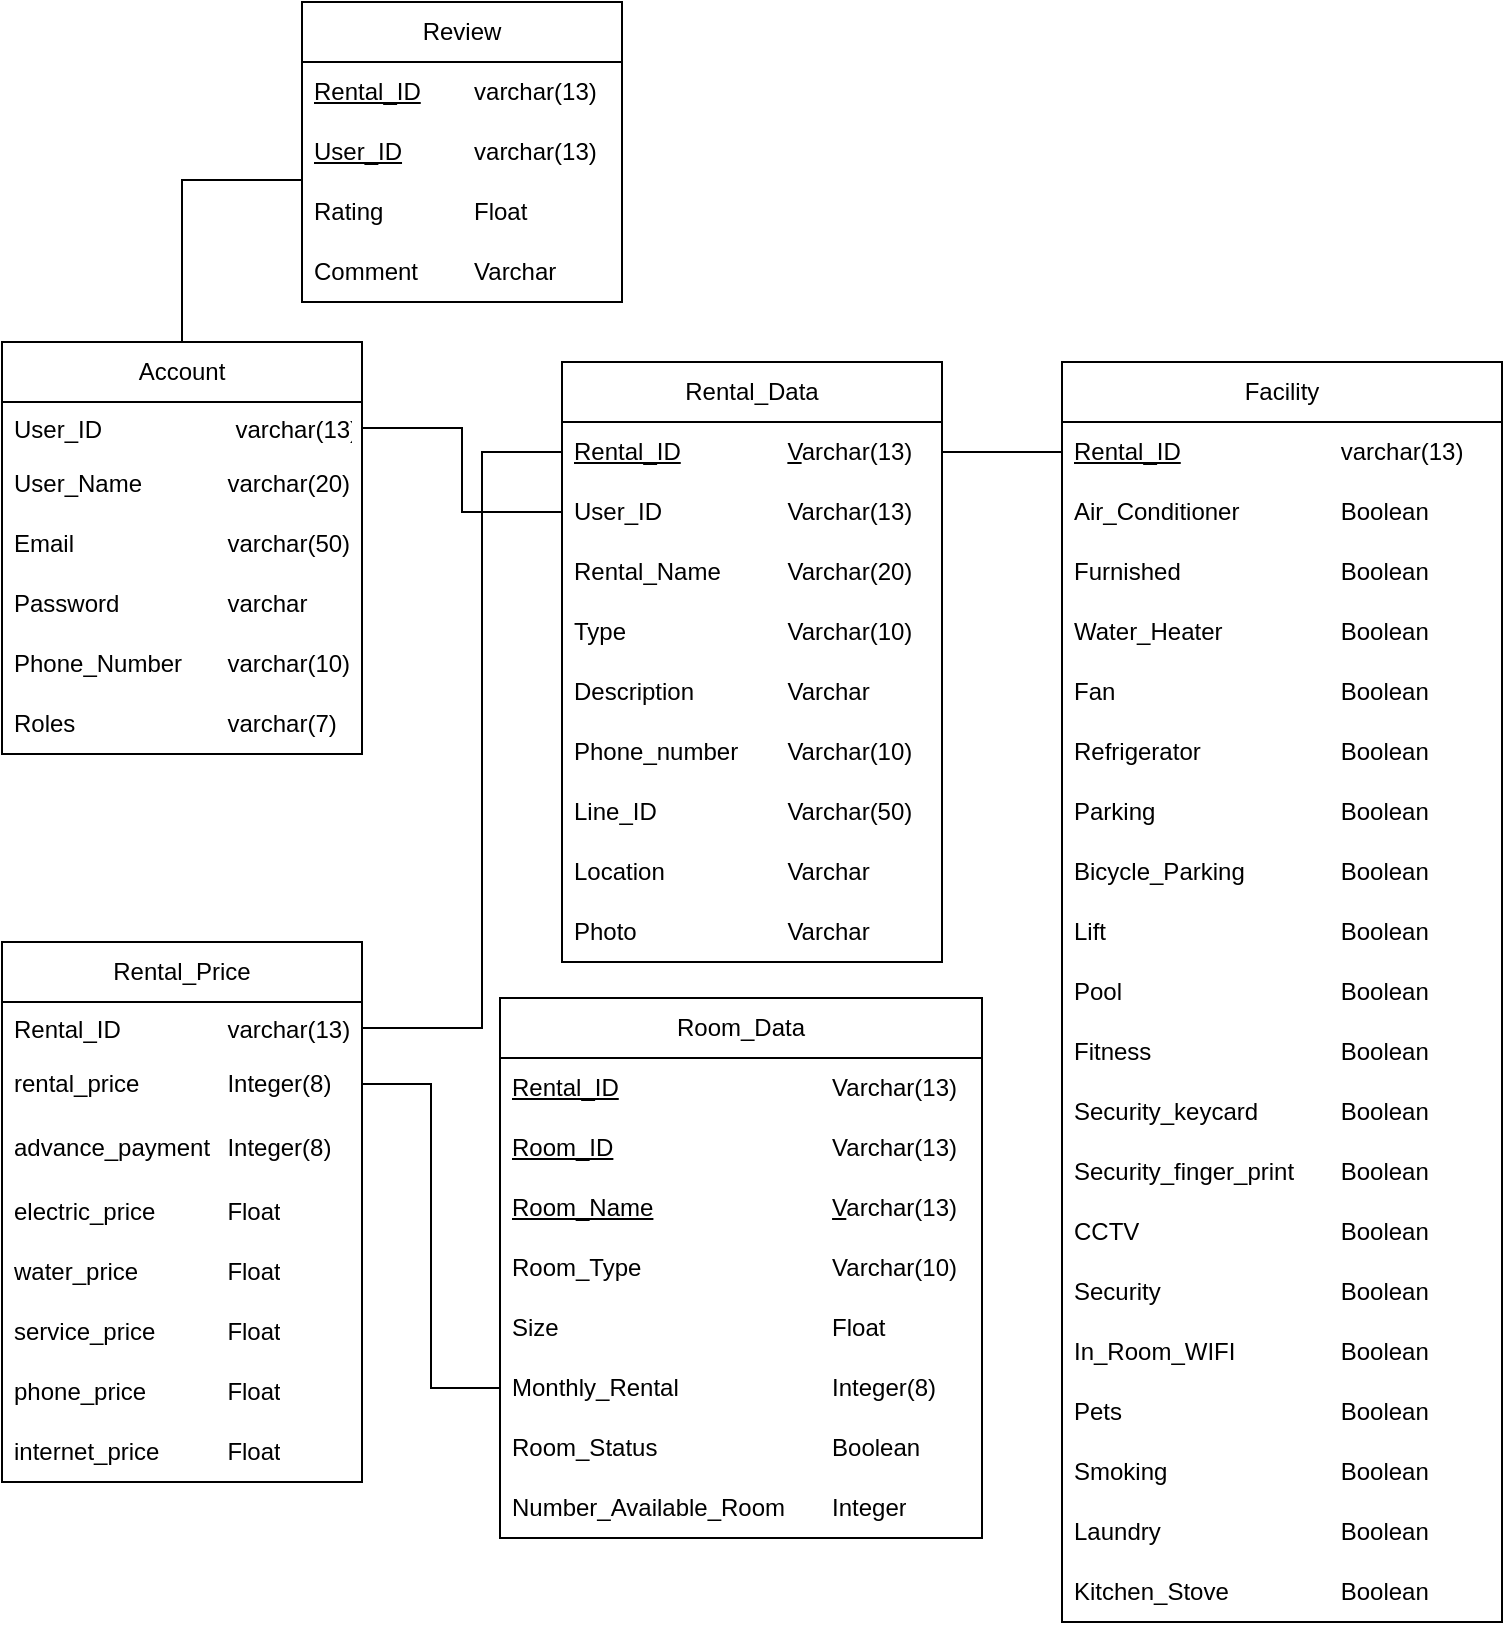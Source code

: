 <mxfile version="26.0.11">
  <diagram id="C5RBs43oDa-KdzZeNtuy" name="Page-1">
    <mxGraphModel dx="934" dy="1811" grid="1" gridSize="10" guides="1" tooltips="1" connect="1" arrows="1" fold="1" page="1" pageScale="1" pageWidth="827" pageHeight="1169" math="0" shadow="0">
      <root>
        <mxCell id="WIyWlLk6GJQsqaUBKTNV-0" />
        <mxCell id="WIyWlLk6GJQsqaUBKTNV-1" parent="WIyWlLk6GJQsqaUBKTNV-0" />
        <mxCell id="dvSN3apduMdywH53T6zZ-66" style="edgeStyle=orthogonalEdgeStyle;rounded=0;orthogonalLoop=1;jettySize=auto;html=1;exitX=0.5;exitY=0;exitDx=0;exitDy=0;entryX=0;entryY=0.5;entryDx=0;entryDy=0;endArrow=none;startFill=0;" edge="1" parent="WIyWlLk6GJQsqaUBKTNV-1" source="dvSN3apduMdywH53T6zZ-67">
          <mxGeometry relative="1" as="geometry">
            <mxPoint x="190" y="-11" as="targetPoint" />
            <Array as="points">
              <mxPoint x="130" y="-11" />
            </Array>
          </mxGeometry>
        </mxCell>
        <mxCell id="dvSN3apduMdywH53T6zZ-67" value="Account" style="swimlane;fontStyle=0;childLayout=stackLayout;horizontal=1;startSize=30;horizontalStack=0;resizeParent=1;resizeParentMax=0;resizeLast=0;collapsible=1;marginBottom=0;whiteSpace=wrap;html=1;" vertex="1" parent="WIyWlLk6GJQsqaUBKTNV-1">
          <mxGeometry x="40" y="70" width="180" height="206" as="geometry" />
        </mxCell>
        <mxCell id="dvSN3apduMdywH53T6zZ-68" value="User_ID                    varchar(13)" style="text;align=left;verticalAlign=top;spacingLeft=4;spacingRight=4;overflow=hidden;rotatable=0;points=[[0,0.5],[1,0.5]];portConstraint=eastwest;rounded=0;shadow=0;html=0;fontStyle=0" vertex="1" parent="dvSN3apduMdywH53T6zZ-67">
          <mxGeometry y="30" width="180" height="26" as="geometry" />
        </mxCell>
        <mxCell id="dvSN3apduMdywH53T6zZ-69" value="User_Name&lt;span style=&quot;white-space: pre;&quot;&gt;&#x9;&lt;/span&gt;&lt;span style=&quot;white-space: pre;&quot;&gt;&#x9;&lt;/span&gt;varchar(20)" style="text;strokeColor=none;fillColor=none;align=left;verticalAlign=middle;spacingLeft=4;spacingRight=4;overflow=hidden;points=[[0,0.5],[1,0.5]];portConstraint=eastwest;rotatable=0;whiteSpace=wrap;html=1;" vertex="1" parent="dvSN3apduMdywH53T6zZ-67">
          <mxGeometry y="56" width="180" height="30" as="geometry" />
        </mxCell>
        <mxCell id="dvSN3apduMdywH53T6zZ-70" value="Email &lt;span style=&quot;white-space: pre;&quot;&gt;&#x9;&lt;/span&gt;&lt;span style=&quot;white-space: pre;&quot;&gt;&#x9;&lt;span style=&quot;white-space: pre;&quot;&gt;&#x9;&lt;/span&gt;&lt;/span&gt;varchar(50)" style="text;strokeColor=none;fillColor=none;align=left;verticalAlign=middle;spacingLeft=4;spacingRight=4;overflow=hidden;points=[[0,0.5],[1,0.5]];portConstraint=eastwest;rotatable=0;whiteSpace=wrap;html=1;" vertex="1" parent="dvSN3apduMdywH53T6zZ-67">
          <mxGeometry y="86" width="180" height="30" as="geometry" />
        </mxCell>
        <mxCell id="dvSN3apduMdywH53T6zZ-71" value="Password&lt;span style=&quot;white-space: pre;&quot;&gt;&#x9;&lt;span style=&quot;white-space: pre;&quot;&gt;&#x9;&lt;/span&gt;&lt;/span&gt;varchar" style="text;strokeColor=none;fillColor=none;align=left;verticalAlign=middle;spacingLeft=4;spacingRight=4;overflow=hidden;points=[[0,0.5],[1,0.5]];portConstraint=eastwest;rotatable=0;whiteSpace=wrap;html=1;" vertex="1" parent="dvSN3apduMdywH53T6zZ-67">
          <mxGeometry y="116" width="180" height="30" as="geometry" />
        </mxCell>
        <mxCell id="dvSN3apduMdywH53T6zZ-72" value="Phone_Number&lt;span style=&quot;white-space: pre;&quot;&gt;&#x9;&lt;/span&gt;varchar(10)" style="text;strokeColor=none;fillColor=none;align=left;verticalAlign=middle;spacingLeft=4;spacingRight=4;overflow=hidden;points=[[0,0.5],[1,0.5]];portConstraint=eastwest;rotatable=0;whiteSpace=wrap;html=1;" vertex="1" parent="dvSN3apduMdywH53T6zZ-67">
          <mxGeometry y="146" width="180" height="30" as="geometry" />
        </mxCell>
        <mxCell id="dvSN3apduMdywH53T6zZ-73" value="Roles&lt;span style=&quot;white-space: pre;&quot;&gt;&#x9;&lt;/span&gt;&lt;span style=&quot;white-space: pre;&quot;&gt;&#x9;&lt;/span&gt;&lt;span style=&quot;white-space: pre;&quot;&gt;&#x9;&lt;/span&gt;varchar(7)" style="text;strokeColor=none;fillColor=none;align=left;verticalAlign=middle;spacingLeft=4;spacingRight=4;overflow=hidden;points=[[0,0.5],[1,0.5]];portConstraint=eastwest;rotatable=0;whiteSpace=wrap;html=1;" vertex="1" parent="dvSN3apduMdywH53T6zZ-67">
          <mxGeometry y="176" width="180" height="30" as="geometry" />
        </mxCell>
        <mxCell id="dvSN3apduMdywH53T6zZ-74" value="Review" style="swimlane;fontStyle=0;childLayout=stackLayout;horizontal=1;startSize=30;horizontalStack=0;resizeParent=1;resizeParentMax=0;resizeLast=0;collapsible=1;marginBottom=0;whiteSpace=wrap;html=1;" vertex="1" parent="WIyWlLk6GJQsqaUBKTNV-1">
          <mxGeometry x="190" y="-100" width="160" height="150" as="geometry" />
        </mxCell>
        <mxCell id="dvSN3apduMdywH53T6zZ-75" value="&lt;u&gt;Rental_ID&lt;span style=&quot;white-space: pre;&quot;&gt;&#x9;&lt;/span&gt;&lt;/u&gt;varchar(13)" style="text;strokeColor=none;fillColor=none;align=left;verticalAlign=middle;spacingLeft=4;spacingRight=4;overflow=hidden;points=[[0,0.5],[1,0.5]];portConstraint=eastwest;rotatable=0;whiteSpace=wrap;html=1;" vertex="1" parent="dvSN3apduMdywH53T6zZ-74">
          <mxGeometry y="30" width="160" height="30" as="geometry" />
        </mxCell>
        <mxCell id="dvSN3apduMdywH53T6zZ-76" value="&lt;u&gt;User_ID&lt;/u&gt;&lt;span style=&quot;white-space: pre;&quot;&gt;&#x9;&lt;span style=&quot;white-space: pre;&quot;&gt;&#x9;&lt;/span&gt;&lt;/span&gt;varchar(13)" style="text;strokeColor=none;fillColor=none;align=left;verticalAlign=middle;spacingLeft=4;spacingRight=4;overflow=hidden;points=[[0,0.5],[1,0.5]];portConstraint=eastwest;rotatable=0;whiteSpace=wrap;html=1;" vertex="1" parent="dvSN3apduMdywH53T6zZ-74">
          <mxGeometry y="60" width="160" height="30" as="geometry" />
        </mxCell>
        <mxCell id="dvSN3apduMdywH53T6zZ-77" value="Rating&lt;span style=&quot;white-space: pre;&quot;&gt;&#x9;&lt;/span&gt;&lt;span style=&quot;white-space: pre;&quot;&gt;&#x9;&lt;/span&gt;Float" style="text;strokeColor=none;fillColor=none;align=left;verticalAlign=middle;spacingLeft=4;spacingRight=4;overflow=hidden;points=[[0,0.5],[1,0.5]];portConstraint=eastwest;rotatable=0;whiteSpace=wrap;html=1;" vertex="1" parent="dvSN3apduMdywH53T6zZ-74">
          <mxGeometry y="90" width="160" height="30" as="geometry" />
        </mxCell>
        <mxCell id="dvSN3apduMdywH53T6zZ-78" value="Comment&lt;span style=&quot;white-space: pre;&quot;&gt;&#x9;&lt;/span&gt;&lt;span style=&quot;white-space: pre;&quot;&gt;V&lt;/span&gt;&lt;span style=&quot;white-space-collapse: preserve;&quot;&gt;archar&lt;/span&gt;" style="text;strokeColor=none;fillColor=none;align=left;verticalAlign=middle;spacingLeft=4;spacingRight=4;overflow=hidden;points=[[0,0.5],[1,0.5]];portConstraint=eastwest;rotatable=0;whiteSpace=wrap;html=1;" vertex="1" parent="dvSN3apduMdywH53T6zZ-74">
          <mxGeometry y="120" width="160" height="30" as="geometry" />
        </mxCell>
        <mxCell id="dvSN3apduMdywH53T6zZ-79" value="Rental_Price" style="swimlane;fontStyle=0;childLayout=stackLayout;horizontal=1;startSize=30;horizontalStack=0;resizeParent=1;resizeParentMax=0;resizeLast=0;collapsible=1;marginBottom=0;whiteSpace=wrap;html=1;" vertex="1" parent="WIyWlLk6GJQsqaUBKTNV-1">
          <mxGeometry x="40" y="370" width="180" height="270" as="geometry" />
        </mxCell>
        <mxCell id="dvSN3apduMdywH53T6zZ-80" value="Rental_ID                varchar(13)" style="text;align=left;verticalAlign=top;spacingLeft=4;spacingRight=4;overflow=hidden;rotatable=0;points=[[0,0.5],[1,0.5]];portConstraint=eastwest;rounded=0;shadow=0;html=0;fontStyle=0;fontColor=default;" vertex="1" parent="dvSN3apduMdywH53T6zZ-79">
          <mxGeometry y="30" width="180" height="26" as="geometry" />
        </mxCell>
        <mxCell id="dvSN3apduMdywH53T6zZ-81" value="rental_price&lt;span style=&quot;white-space: pre;&quot;&gt;&#x9;&lt;span style=&quot;white-space: pre;&quot;&gt;&#x9;&lt;/span&gt;&lt;/span&gt;Integer(8)" style="text;strokeColor=none;fillColor=none;align=left;verticalAlign=middle;spacingLeft=4;spacingRight=4;overflow=hidden;points=[[0,0.5],[1,0.5]];portConstraint=eastwest;rotatable=0;whiteSpace=wrap;html=1;" vertex="1" parent="dvSN3apduMdywH53T6zZ-79">
          <mxGeometry y="56" width="180" height="30" as="geometry" />
        </mxCell>
        <mxCell id="dvSN3apduMdywH53T6zZ-82" value="advance_payment&lt;span style=&quot;white-space: pre;&quot;&gt;&#x9;&lt;/span&gt;Integer(8)" style="text;strokeColor=none;fillColor=none;align=left;verticalAlign=middle;spacingLeft=4;spacingRight=4;overflow=hidden;points=[[0,0.5],[1,0.5]];portConstraint=eastwest;rotatable=0;whiteSpace=wrap;html=1;" vertex="1" parent="dvSN3apduMdywH53T6zZ-79">
          <mxGeometry y="86" width="180" height="34" as="geometry" />
        </mxCell>
        <mxCell id="dvSN3apduMdywH53T6zZ-83" value="electric_price&lt;span style=&quot;white-space: pre;&quot;&gt;&#x9;&lt;span style=&quot;white-space: pre;&quot;&gt;&#x9;&lt;/span&gt;&lt;/span&gt;Float" style="text;strokeColor=none;fillColor=none;align=left;verticalAlign=middle;spacingLeft=4;spacingRight=4;overflow=hidden;points=[[0,0.5],[1,0.5]];portConstraint=eastwest;rotatable=0;whiteSpace=wrap;html=1;" vertex="1" parent="dvSN3apduMdywH53T6zZ-79">
          <mxGeometry y="120" width="180" height="30" as="geometry" />
        </mxCell>
        <mxCell id="dvSN3apduMdywH53T6zZ-84" value="water_price&lt;span style=&quot;white-space: pre;&quot;&gt;&#x9;&lt;span style=&quot;white-space: pre;&quot;&gt;&#x9;&lt;/span&gt;&lt;/span&gt;Float" style="text;strokeColor=none;fillColor=none;align=left;verticalAlign=middle;spacingLeft=4;spacingRight=4;overflow=hidden;points=[[0,0.5],[1,0.5]];portConstraint=eastwest;rotatable=0;whiteSpace=wrap;html=1;" vertex="1" parent="dvSN3apduMdywH53T6zZ-79">
          <mxGeometry y="150" width="180" height="30" as="geometry" />
        </mxCell>
        <mxCell id="dvSN3apduMdywH53T6zZ-85" value="service_price&lt;span style=&quot;white-space: pre;&quot;&gt;&#x9;&lt;span style=&quot;white-space: pre;&quot;&gt;&#x9;&lt;/span&gt;&lt;/span&gt;Float" style="text;strokeColor=none;fillColor=none;align=left;verticalAlign=middle;spacingLeft=4;spacingRight=4;overflow=hidden;points=[[0,0.5],[1,0.5]];portConstraint=eastwest;rotatable=0;whiteSpace=wrap;html=1;" vertex="1" parent="dvSN3apduMdywH53T6zZ-79">
          <mxGeometry y="180" width="180" height="30" as="geometry" />
        </mxCell>
        <mxCell id="dvSN3apduMdywH53T6zZ-86" value="phone_price&lt;span style=&quot;white-space: pre;&quot;&gt;&#x9;&lt;span style=&quot;white-space: pre;&quot;&gt;&#x9;&lt;/span&gt;&lt;/span&gt;Float" style="text;strokeColor=none;fillColor=none;align=left;verticalAlign=middle;spacingLeft=4;spacingRight=4;overflow=hidden;points=[[0,0.5],[1,0.5]];portConstraint=eastwest;rotatable=0;whiteSpace=wrap;html=1;" vertex="1" parent="dvSN3apduMdywH53T6zZ-79">
          <mxGeometry y="210" width="180" height="30" as="geometry" />
        </mxCell>
        <mxCell id="dvSN3apduMdywH53T6zZ-87" value="internet_price&lt;span style=&quot;white-space: pre;&quot;&gt;&#x9;&lt;span style=&quot;white-space: pre;&quot;&gt;&#x9;&lt;/span&gt;&lt;/span&gt;Float" style="text;strokeColor=none;fillColor=none;align=left;verticalAlign=middle;spacingLeft=4;spacingRight=4;overflow=hidden;points=[[0,0.5],[1,0.5]];portConstraint=eastwest;rotatable=0;whiteSpace=wrap;html=1;" vertex="1" parent="dvSN3apduMdywH53T6zZ-79">
          <mxGeometry y="240" width="180" height="30" as="geometry" />
        </mxCell>
        <mxCell id="dvSN3apduMdywH53T6zZ-88" value="&lt;span&gt;&lt;/span&gt;&lt;span style=&quot;white-space-collapse: preserve;&quot;&gt;Rental_Data&lt;/span&gt;" style="swimlane;fontStyle=0;childLayout=stackLayout;horizontal=1;startSize=30;horizontalStack=0;resizeParent=1;resizeParentMax=0;resizeLast=0;collapsible=1;marginBottom=0;whiteSpace=wrap;html=1;" vertex="1" parent="WIyWlLk6GJQsqaUBKTNV-1">
          <mxGeometry x="320" y="80" width="190" height="300" as="geometry" />
        </mxCell>
        <mxCell id="dvSN3apduMdywH53T6zZ-89" value="&lt;span style=&quot;text-wrap-mode: nowrap;&quot;&gt;&lt;u&gt;Rental_ID&lt;/u&gt;&lt;span style=&quot;text-decoration-line: underline; white-space: pre;&quot;&gt;&#x9;&lt;span style=&quot;white-space: pre;&quot;&gt;&#x9;&lt;/span&gt;V&lt;/span&gt;archar(13)&lt;/span&gt;" style="text;strokeColor=none;fillColor=none;align=left;verticalAlign=middle;spacingLeft=4;spacingRight=4;overflow=hidden;points=[[0,0.5],[1,0.5]];portConstraint=eastwest;rotatable=0;whiteSpace=wrap;html=1;" vertex="1" parent="dvSN3apduMdywH53T6zZ-88">
          <mxGeometry y="30" width="190" height="30" as="geometry" />
        </mxCell>
        <mxCell id="dvSN3apduMdywH53T6zZ-90" value="User_ID&lt;span style=&quot;white-space: pre;&quot;&gt;&#x9;&lt;/span&gt;&lt;span style=&quot;white-space: pre;&quot;&gt;&#x9;&lt;/span&gt;&lt;span style=&quot;white-space: pre;&quot;&gt;&#x9;&lt;/span&gt;Varchar(13)" style="text;strokeColor=none;fillColor=none;align=left;verticalAlign=middle;spacingLeft=4;spacingRight=4;overflow=hidden;points=[[0,0.5],[1,0.5]];portConstraint=eastwest;rotatable=0;whiteSpace=wrap;html=1;" vertex="1" parent="dvSN3apduMdywH53T6zZ-88">
          <mxGeometry y="60" width="190" height="30" as="geometry" />
        </mxCell>
        <mxCell id="dvSN3apduMdywH53T6zZ-91" value="Rental_Name&lt;span style=&quot;white-space: pre;&quot;&gt;&#x9;&lt;span style=&quot;white-space: pre;&quot;&gt;&#x9;&lt;/span&gt;V&lt;/span&gt;archar(20)" style="text;strokeColor=none;fillColor=none;align=left;verticalAlign=middle;spacingLeft=4;spacingRight=4;overflow=hidden;points=[[0,0.5],[1,0.5]];portConstraint=eastwest;rotatable=0;whiteSpace=wrap;html=1;" vertex="1" parent="dvSN3apduMdywH53T6zZ-88">
          <mxGeometry y="90" width="190" height="30" as="geometry" />
        </mxCell>
        <mxCell id="dvSN3apduMdywH53T6zZ-92" value="Type&lt;span style=&quot;white-space: pre;&quot;&gt;&#x9;&lt;/span&gt;&lt;span style=&quot;white-space: pre;&quot;&gt;&#x9;&lt;span style=&quot;white-space: pre;&quot;&gt;&#x9;&lt;/span&gt;V&lt;/span&gt;archar(10)" style="text;strokeColor=none;fillColor=none;align=left;verticalAlign=middle;spacingLeft=4;spacingRight=4;overflow=hidden;points=[[0,0.5],[1,0.5]];portConstraint=eastwest;rotatable=0;whiteSpace=wrap;html=1;" vertex="1" parent="dvSN3apduMdywH53T6zZ-88">
          <mxGeometry y="120" width="190" height="30" as="geometry" />
        </mxCell>
        <mxCell id="dvSN3apduMdywH53T6zZ-93" value="&lt;span&gt;&lt;/span&gt;&lt;span&gt;&lt;/span&gt;&lt;span style=&quot;white-space-collapse: preserve;&quot;&gt;Description&lt;span style=&quot;white-space: pre;&quot;&gt;&#x9;&lt;span style=&quot;white-space: pre;&quot;&gt;&#x9;&lt;/span&gt;V&lt;/span&gt;archar&lt;/span&gt;" style="text;strokeColor=none;fillColor=none;align=left;verticalAlign=middle;spacingLeft=4;spacingRight=4;overflow=hidden;points=[[0,0.5],[1,0.5]];portConstraint=eastwest;rotatable=0;whiteSpace=wrap;html=1;" vertex="1" parent="dvSN3apduMdywH53T6zZ-88">
          <mxGeometry y="150" width="190" height="30" as="geometry" />
        </mxCell>
        <mxCell id="dvSN3apduMdywH53T6zZ-94" value="&lt;span&gt;&lt;/span&gt;&lt;span style=&quot;white-space-collapse: preserve;&quot;&gt;Phone_number&lt;span style=&quot;white-space: pre;&quot;&gt;&#x9;&lt;/span&gt;Varchar(10)&lt;/span&gt;" style="text;strokeColor=none;fillColor=none;align=left;verticalAlign=middle;spacingLeft=4;spacingRight=4;overflow=hidden;points=[[0,0.5],[1,0.5]];portConstraint=eastwest;rotatable=0;whiteSpace=wrap;html=1;" vertex="1" parent="dvSN3apduMdywH53T6zZ-88">
          <mxGeometry y="180" width="190" height="30" as="geometry" />
        </mxCell>
        <mxCell id="dvSN3apduMdywH53T6zZ-95" value="&lt;span&gt;&lt;/span&gt;&lt;span&gt;&lt;/span&gt;&lt;span style=&quot;white-space-collapse: preserve;&quot;&gt;Line_ID&lt;span style=&quot;white-space: pre;&quot;&gt;&#x9;&lt;/span&gt;&lt;span style=&quot;white-space: pre;&quot;&gt;&#x9;&lt;/span&gt;&lt;span style=&quot;white-space: pre;&quot;&gt;&#x9;&lt;/span&gt;Varchar(50)&lt;/span&gt;" style="text;strokeColor=none;fillColor=none;align=left;verticalAlign=middle;spacingLeft=4;spacingRight=4;overflow=hidden;points=[[0,0.5],[1,0.5]];portConstraint=eastwest;rotatable=0;whiteSpace=wrap;html=1;" vertex="1" parent="dvSN3apduMdywH53T6zZ-88">
          <mxGeometry y="210" width="190" height="30" as="geometry" />
        </mxCell>
        <mxCell id="dvSN3apduMdywH53T6zZ-96" value="&lt;span&gt;&lt;/span&gt;&lt;span style=&quot;white-space-collapse: preserve;&quot;&gt;Location&lt;span style=&quot;white-space: pre;&quot;&gt;&#x9;&lt;/span&gt;&lt;span style=&quot;white-space: pre;&quot;&gt;&#x9;&lt;/span&gt;&lt;span style=&quot;white-space: pre;&quot;&gt;&#x9;&lt;/span&gt;Varchar&lt;/span&gt;" style="text;strokeColor=none;fillColor=none;align=left;verticalAlign=middle;spacingLeft=4;spacingRight=4;overflow=hidden;points=[[0,0.5],[1,0.5]];portConstraint=eastwest;rotatable=0;whiteSpace=wrap;html=1;" vertex="1" parent="dvSN3apduMdywH53T6zZ-88">
          <mxGeometry y="240" width="190" height="30" as="geometry" />
        </mxCell>
        <mxCell id="dvSN3apduMdywH53T6zZ-97" value="&lt;span&gt;&lt;/span&gt;&lt;span style=&quot;white-space-collapse: preserve;&quot;&gt;Photo&lt;span style=&quot;white-space: pre;&quot;&gt;&#x9;&lt;/span&gt;&lt;span style=&quot;white-space: pre;&quot;&gt;&#x9;&lt;/span&gt;&lt;span style=&quot;white-space: pre;&quot;&gt;&#x9;&lt;/span&gt;Varchar&lt;/span&gt;" style="text;strokeColor=none;fillColor=none;align=left;verticalAlign=middle;spacingLeft=4;spacingRight=4;overflow=hidden;points=[[0,0.5],[1,0.5]];portConstraint=eastwest;rotatable=0;whiteSpace=wrap;html=1;" vertex="1" parent="dvSN3apduMdywH53T6zZ-88">
          <mxGeometry y="270" width="190" height="30" as="geometry" />
        </mxCell>
        <mxCell id="dvSN3apduMdywH53T6zZ-98" value="Room_Data" style="swimlane;fontStyle=0;childLayout=stackLayout;horizontal=1;startSize=30;horizontalStack=0;resizeParent=1;resizeParentMax=0;resizeLast=0;collapsible=1;marginBottom=0;whiteSpace=wrap;html=1;" vertex="1" parent="WIyWlLk6GJQsqaUBKTNV-1">
          <mxGeometry x="289" y="398" width="241" height="270" as="geometry" />
        </mxCell>
        <mxCell id="dvSN3apduMdywH53T6zZ-99" value="&lt;u&gt;Rental_ID&lt;/u&gt;&lt;span style=&quot;text-decoration-line: underline; white-space: pre;&quot;&gt;&#x9;&lt;/span&gt;&lt;span style=&quot;text-decoration-line: underline; white-space: pre;&quot;&gt;&#x9;&lt;/span&gt;&lt;span style=&quot;text-decoration-line: underline; white-space: pre;&quot;&gt;&#x9;&lt;span style=&quot;white-space: pre;&quot;&gt;&#x9;&lt;/span&gt;&lt;/span&gt;Varchar(13)" style="text;strokeColor=none;fillColor=none;align=left;verticalAlign=middle;spacingLeft=4;spacingRight=4;overflow=hidden;points=[[0,0.5],[1,0.5]];portConstraint=eastwest;rotatable=0;whiteSpace=wrap;html=1;" vertex="1" parent="dvSN3apduMdywH53T6zZ-98">
          <mxGeometry y="30" width="241" height="30" as="geometry" />
        </mxCell>
        <mxCell id="dvSN3apduMdywH53T6zZ-100" value="&lt;u&gt;Room_ID&lt;/u&gt;&lt;span style=&quot;text-decoration-line: underline; white-space: pre;&quot;&gt;&#x9;&lt;/span&gt;&lt;span style=&quot;text-decoration-line: underline; white-space: pre;&quot;&gt;&#x9;&lt;/span&gt;&lt;span style=&quot;text-decoration-line: underline; white-space: pre;&quot;&gt;&#x9;&lt;/span&gt;&lt;span style=&quot;text-decoration-line: underline; white-space: pre;&quot;&gt;&#x9;&lt;span style=&quot;white-space: pre;&quot;&gt;&#x9;&lt;/span&gt;&lt;/span&gt;Varchar(13)" style="text;strokeColor=none;fillColor=none;align=left;verticalAlign=middle;spacingLeft=4;spacingRight=4;overflow=hidden;points=[[0,0.5],[1,0.5]];portConstraint=eastwest;rotatable=0;whiteSpace=wrap;html=1;" vertex="1" parent="dvSN3apduMdywH53T6zZ-98">
          <mxGeometry y="60" width="241" height="30" as="geometry" />
        </mxCell>
        <mxCell id="dvSN3apduMdywH53T6zZ-101" value="&lt;u&gt;Room_Name&lt;/u&gt;&lt;span style=&quot;text-decoration-line: underline; white-space: pre;&quot;&gt;&#x9;&lt;/span&gt;&lt;span style=&quot;text-decoration-line: underline; white-space: pre;&quot;&gt;&#x9;&lt;span style=&quot;white-space: pre;&quot;&gt;&#x9;&lt;span style=&quot;white-space: pre;&quot;&gt;&#x9;&lt;/span&gt;&lt;/span&gt;V&lt;/span&gt;archar(13)" style="text;strokeColor=none;fillColor=none;align=left;verticalAlign=middle;spacingLeft=4;spacingRight=4;overflow=hidden;points=[[0,0.5],[1,0.5]];portConstraint=eastwest;rotatable=0;whiteSpace=wrap;html=1;" vertex="1" parent="dvSN3apduMdywH53T6zZ-98">
          <mxGeometry y="90" width="241" height="30" as="geometry" />
        </mxCell>
        <mxCell id="dvSN3apduMdywH53T6zZ-102" value="Room_Type&lt;span style=&quot;white-space: pre;&quot;&gt;&#x9;&lt;/span&gt;&lt;span style=&quot;white-space: pre;&quot;&gt;&#x9;&lt;span style=&quot;white-space: pre;&quot;&gt;&#x9;&lt;span style=&quot;white-space: pre;&quot;&gt;&#x9;&lt;/span&gt;&lt;/span&gt;V&lt;/span&gt;archar(10)" style="text;strokeColor=none;fillColor=none;align=left;verticalAlign=middle;spacingLeft=4;spacingRight=4;overflow=hidden;points=[[0,0.5],[1,0.5]];portConstraint=eastwest;rotatable=0;whiteSpace=wrap;html=1;" vertex="1" parent="dvSN3apduMdywH53T6zZ-98">
          <mxGeometry y="120" width="241" height="30" as="geometry" />
        </mxCell>
        <mxCell id="dvSN3apduMdywH53T6zZ-103" value="Size&lt;span style=&quot;white-space: pre;&quot;&gt;&#x9;&lt;/span&gt;&lt;span style=&quot;white-space: pre;&quot;&gt;&#x9;&lt;/span&gt;&lt;span style=&quot;white-space: pre;&quot;&gt;&#x9;&lt;/span&gt;&lt;span style=&quot;white-space: pre;&quot;&gt;&#x9;&lt;span style=&quot;white-space: pre;&quot;&gt;&#x9;&lt;span style=&quot;white-space: pre;&quot;&gt;&#x9;&lt;/span&gt;&lt;/span&gt;&lt;/span&gt;Float" style="text;strokeColor=none;fillColor=none;align=left;verticalAlign=middle;spacingLeft=4;spacingRight=4;overflow=hidden;points=[[0,0.5],[1,0.5]];portConstraint=eastwest;rotatable=0;whiteSpace=wrap;html=1;" vertex="1" parent="dvSN3apduMdywH53T6zZ-98">
          <mxGeometry y="150" width="241" height="30" as="geometry" />
        </mxCell>
        <mxCell id="dvSN3apduMdywH53T6zZ-104" value="&lt;span&gt;&lt;/span&gt;&lt;span&gt;&lt;/span&gt;&lt;span style=&quot;white-space-collapse: preserve;&quot;&gt;Monthly_Rental&lt;span style=&quot;white-space: pre;&quot;&gt;&#x9;&lt;span style=&quot;white-space: pre;&quot;&gt;&#x9;&lt;span style=&quot;white-space: pre;&quot;&gt;&#x9;&lt;/span&gt;&lt;/span&gt;&lt;/span&gt;&lt;/span&gt;Integer(8)" style="text;strokeColor=none;fillColor=none;align=left;verticalAlign=middle;spacingLeft=4;spacingRight=4;overflow=hidden;points=[[0,0.5],[1,0.5]];portConstraint=eastwest;rotatable=0;whiteSpace=wrap;html=1;" vertex="1" parent="dvSN3apduMdywH53T6zZ-98">
          <mxGeometry y="180" width="241" height="30" as="geometry" />
        </mxCell>
        <mxCell id="dvSN3apduMdywH53T6zZ-105" value="Room_Status&lt;span style=&quot;white-space: pre;&quot;&gt;&#x9;&lt;/span&gt;&lt;span style=&quot;white-space: pre;&quot;&gt;&#x9;&lt;/span&gt;&lt;span style=&quot;white-space: pre;&quot;&gt;&#x9;&lt;span style=&quot;white-space: pre;&quot;&gt;&#x9;&lt;/span&gt;&lt;/span&gt;Boolean&lt;span style=&quot;white-space: pre;&quot;&gt;&lt;/span&gt;" style="text;strokeColor=none;fillColor=none;align=left;verticalAlign=middle;spacingLeft=4;spacingRight=4;overflow=hidden;points=[[0,0.5],[1,0.5]];portConstraint=eastwest;rotatable=0;whiteSpace=wrap;html=1;" vertex="1" parent="dvSN3apduMdywH53T6zZ-98">
          <mxGeometry y="210" width="241" height="30" as="geometry" />
        </mxCell>
        <mxCell id="dvSN3apduMdywH53T6zZ-106" value="&lt;span&gt;&lt;/span&gt;&lt;span&gt;&lt;/span&gt;&lt;span style=&quot;white-space-collapse: preserve;&quot;&gt;Number_Available_Room&lt;span style=&quot;white-space: pre;&quot;&gt;&#x9;&lt;/span&gt;Integer&lt;/span&gt;" style="text;strokeColor=none;fillColor=none;align=left;verticalAlign=middle;spacingLeft=4;spacingRight=4;overflow=hidden;points=[[0,0.5],[1,0.5]];portConstraint=eastwest;rotatable=0;whiteSpace=wrap;html=1;" vertex="1" parent="dvSN3apduMdywH53T6zZ-98">
          <mxGeometry y="240" width="241" height="30" as="geometry" />
        </mxCell>
        <mxCell id="dvSN3apduMdywH53T6zZ-107" value="Facility" style="swimlane;fontStyle=0;childLayout=stackLayout;horizontal=1;startSize=30;horizontalStack=0;resizeParent=1;resizeParentMax=0;resizeLast=0;collapsible=1;marginBottom=0;whiteSpace=wrap;html=1;" vertex="1" parent="WIyWlLk6GJQsqaUBKTNV-1">
          <mxGeometry x="570" y="80" width="220" height="630" as="geometry" />
        </mxCell>
        <mxCell id="dvSN3apduMdywH53T6zZ-108" value="&lt;u&gt;Rental_ID&lt;/u&gt; &lt;span style=&quot;white-space: pre;&quot;&gt;&#x9;&lt;/span&gt;&lt;span style=&quot;white-space: pre;&quot;&gt;&#x9;&lt;/span&gt;&lt;span style=&quot;white-space: pre;&quot;&gt;&#x9;&lt;/span&gt;varchar(13)" style="text;strokeColor=none;fillColor=none;align=left;verticalAlign=middle;spacingLeft=4;spacingRight=4;overflow=hidden;points=[[0,0.5],[1,0.5]];portConstraint=eastwest;rotatable=0;whiteSpace=wrap;html=1;" vertex="1" parent="dvSN3apduMdywH53T6zZ-107">
          <mxGeometry y="30" width="220" height="30" as="geometry" />
        </mxCell>
        <mxCell id="dvSN3apduMdywH53T6zZ-109" value="Air_Conditioner &lt;span style=&quot;white-space: pre;&quot;&gt;&#x9;&lt;/span&gt;&lt;span style=&quot;white-space: pre;&quot;&gt;&#x9;&lt;/span&gt;Boolean" style="text;strokeColor=none;fillColor=none;align=left;verticalAlign=middle;spacingLeft=4;spacingRight=4;overflow=hidden;points=[[0,0.5],[1,0.5]];portConstraint=eastwest;rotatable=0;whiteSpace=wrap;html=1;" vertex="1" parent="dvSN3apduMdywH53T6zZ-107">
          <mxGeometry y="60" width="220" height="30" as="geometry" />
        </mxCell>
        <mxCell id="dvSN3apduMdywH53T6zZ-110" value="Furnished&amp;nbsp;&lt;span style=&quot;white-space: pre;&quot;&gt;&#x9;&lt;/span&gt;&lt;span style=&quot;white-space: pre;&quot;&gt;&#x9;&lt;/span&gt;&lt;span style=&quot;white-space: pre;&quot;&gt;&#x9;&lt;/span&gt;Boolean" style="text;strokeColor=none;fillColor=none;align=left;verticalAlign=middle;spacingLeft=4;spacingRight=4;overflow=hidden;points=[[0,0.5],[1,0.5]];portConstraint=eastwest;rotatable=0;whiteSpace=wrap;html=1;" vertex="1" parent="dvSN3apduMdywH53T6zZ-107">
          <mxGeometry y="90" width="220" height="30" as="geometry" />
        </mxCell>
        <mxCell id="dvSN3apduMdywH53T6zZ-111" value="Water_Heater &lt;span style=&quot;white-space: pre;&quot;&gt;&#x9;&lt;span style=&quot;white-space: pre;&quot;&gt;&#x9;&lt;span style=&quot;white-space: pre;&quot;&gt;&#x9;&lt;/span&gt;&lt;/span&gt;&lt;/span&gt;Boolean" style="text;strokeColor=none;fillColor=none;align=left;verticalAlign=middle;spacingLeft=4;spacingRight=4;overflow=hidden;points=[[0,0.5],[1,0.5]];portConstraint=eastwest;rotatable=0;whiteSpace=wrap;html=1;" vertex="1" parent="dvSN3apduMdywH53T6zZ-107">
          <mxGeometry y="120" width="220" height="30" as="geometry" />
        </mxCell>
        <mxCell id="dvSN3apduMdywH53T6zZ-112" value="Fan &lt;span style=&quot;white-space: pre;&quot;&gt;&#x9;&lt;/span&gt;&lt;span style=&quot;white-space: pre;&quot;&gt;&#x9;&lt;/span&gt;&lt;span style=&quot;white-space: pre;&quot;&gt;&#x9;&lt;/span&gt;&lt;span style=&quot;white-space: pre;&quot;&gt;&#x9;&lt;span style=&quot;white-space: pre;&quot;&gt;&#x9;&lt;/span&gt;&lt;/span&gt;Boolean" style="text;strokeColor=none;fillColor=none;align=left;verticalAlign=middle;spacingLeft=4;spacingRight=4;overflow=hidden;points=[[0,0.5],[1,0.5]];portConstraint=eastwest;rotatable=0;whiteSpace=wrap;html=1;" vertex="1" parent="dvSN3apduMdywH53T6zZ-107">
          <mxGeometry y="150" width="220" height="30" as="geometry" />
        </mxCell>
        <mxCell id="dvSN3apduMdywH53T6zZ-113" value="Refrigerator&lt;span style=&quot;white-space: pre;&quot;&gt;&#x9;&lt;/span&gt;&lt;span style=&quot;white-space: pre;&quot;&gt;&#x9;&lt;span style=&quot;white-space: pre;&quot;&gt;&#x9;&lt;/span&gt;&lt;/span&gt;Boolean" style="text;strokeColor=none;fillColor=none;align=left;verticalAlign=middle;spacingLeft=4;spacingRight=4;overflow=hidden;points=[[0,0.5],[1,0.5]];portConstraint=eastwest;rotatable=0;whiteSpace=wrap;html=1;" vertex="1" parent="dvSN3apduMdywH53T6zZ-107">
          <mxGeometry y="180" width="220" height="30" as="geometry" />
        </mxCell>
        <mxCell id="dvSN3apduMdywH53T6zZ-114" value="Parking&lt;span style=&quot;white-space: pre;&quot;&gt;&#x9;&lt;/span&gt;&lt;span style=&quot;white-space: pre;&quot;&gt;&#x9;&lt;/span&gt;&lt;span style=&quot;white-space: pre;&quot;&gt;&#x9;&lt;/span&gt;&lt;span style=&quot;white-space: pre;&quot;&gt;&#x9;&lt;/span&gt;Boolean" style="text;strokeColor=none;fillColor=none;align=left;verticalAlign=middle;spacingLeft=4;spacingRight=4;overflow=hidden;points=[[0,0.5],[1,0.5]];portConstraint=eastwest;rotatable=0;whiteSpace=wrap;html=1;" vertex="1" parent="dvSN3apduMdywH53T6zZ-107">
          <mxGeometry y="210" width="220" height="30" as="geometry" />
        </mxCell>
        <mxCell id="dvSN3apduMdywH53T6zZ-115" value="Bicycle_Parking &lt;span style=&quot;white-space: pre;&quot;&gt;&#x9;&lt;/span&gt;&lt;span style=&quot;white-space: pre;&quot;&gt;&#x9;&lt;/span&gt;Boolean" style="text;strokeColor=none;fillColor=none;align=left;verticalAlign=middle;spacingLeft=4;spacingRight=4;overflow=hidden;points=[[0,0.5],[1,0.5]];portConstraint=eastwest;rotatable=0;whiteSpace=wrap;html=1;" vertex="1" parent="dvSN3apduMdywH53T6zZ-107">
          <mxGeometry y="240" width="220" height="30" as="geometry" />
        </mxCell>
        <mxCell id="dvSN3apduMdywH53T6zZ-116" value="Lift&lt;span style=&quot;white-space: pre;&quot;&gt;&#x9;&lt;/span&gt;&lt;span style=&quot;white-space: pre;&quot;&gt;&#x9;&lt;/span&gt;&lt;span style=&quot;white-space: pre;&quot;&gt;&#x9;&lt;/span&gt;&lt;span style=&quot;white-space: pre;&quot;&gt;&#x9;&lt;span style=&quot;white-space: pre;&quot;&gt;&#x9;&lt;/span&gt;&lt;/span&gt;Boolean" style="text;strokeColor=none;fillColor=none;align=left;verticalAlign=middle;spacingLeft=4;spacingRight=4;overflow=hidden;points=[[0,0.5],[1,0.5]];portConstraint=eastwest;rotatable=0;whiteSpace=wrap;html=1;" vertex="1" parent="dvSN3apduMdywH53T6zZ-107">
          <mxGeometry y="270" width="220" height="30" as="geometry" />
        </mxCell>
        <mxCell id="dvSN3apduMdywH53T6zZ-117" value="Pool&lt;span style=&quot;white-space: pre;&quot;&gt;&#x9;&lt;/span&gt;&lt;span style=&quot;white-space: pre;&quot;&gt;&#x9;&lt;/span&gt;&lt;span style=&quot;white-space: pre;&quot;&gt;&#x9;&lt;span style=&quot;white-space: pre;&quot;&gt;&#x9;&lt;span style=&quot;white-space: pre;&quot;&gt;&#x9;&lt;/span&gt;&lt;/span&gt;&lt;/span&gt;Boolean" style="text;strokeColor=none;fillColor=none;align=left;verticalAlign=middle;spacingLeft=4;spacingRight=4;overflow=hidden;points=[[0,0.5],[1,0.5]];portConstraint=eastwest;rotatable=0;whiteSpace=wrap;html=1;" vertex="1" parent="dvSN3apduMdywH53T6zZ-107">
          <mxGeometry y="300" width="220" height="30" as="geometry" />
        </mxCell>
        <mxCell id="dvSN3apduMdywH53T6zZ-118" value="Fitness&lt;span style=&quot;white-space: pre;&quot;&gt;&#x9;&lt;/span&gt;&lt;span style=&quot;white-space: pre;&quot;&gt;&#x9;&lt;/span&gt;&lt;span style=&quot;white-space: pre;&quot;&gt;&#x9;&lt;span style=&quot;white-space: pre;&quot;&gt;&#x9;&lt;/span&gt;&lt;/span&gt;Boolean" style="text;strokeColor=none;fillColor=none;align=left;verticalAlign=middle;spacingLeft=4;spacingRight=4;overflow=hidden;points=[[0,0.5],[1,0.5]];portConstraint=eastwest;rotatable=0;whiteSpace=wrap;html=1;" vertex="1" parent="dvSN3apduMdywH53T6zZ-107">
          <mxGeometry y="330" width="220" height="30" as="geometry" />
        </mxCell>
        <mxCell id="dvSN3apduMdywH53T6zZ-119" value="Security_keycard  &lt;span style=&quot;white-space: pre;&quot;&gt;&#x9;&lt;span style=&quot;white-space: pre;&quot;&gt;&#x9;&lt;/span&gt;&lt;/span&gt;Boolean" style="text;strokeColor=none;fillColor=none;align=left;verticalAlign=middle;spacingLeft=4;spacingRight=4;overflow=hidden;points=[[0,0.5],[1,0.5]];portConstraint=eastwest;rotatable=0;whiteSpace=wrap;html=1;" vertex="1" parent="dvSN3apduMdywH53T6zZ-107">
          <mxGeometry y="360" width="220" height="30" as="geometry" />
        </mxCell>
        <mxCell id="dvSN3apduMdywH53T6zZ-120" value="Security_finger_print&lt;span style=&quot;white-space: pre;&quot;&gt;&#x9;&lt;/span&gt;Boolean" style="text;strokeColor=none;fillColor=none;align=left;verticalAlign=middle;spacingLeft=4;spacingRight=4;overflow=hidden;points=[[0,0.5],[1,0.5]];portConstraint=eastwest;rotatable=0;whiteSpace=wrap;html=1;" vertex="1" parent="dvSN3apduMdywH53T6zZ-107">
          <mxGeometry y="390" width="220" height="30" as="geometry" />
        </mxCell>
        <mxCell id="dvSN3apduMdywH53T6zZ-121" value="CCTV&lt;span style=&quot;white-space: pre;&quot;&gt;&#x9;&lt;/span&gt;&lt;span style=&quot;white-space: pre;&quot;&gt;&#x9;&lt;/span&gt;&lt;span style=&quot;white-space: pre;&quot;&gt;&#x9;&lt;/span&gt;&lt;span style=&quot;white-space: pre;&quot;&gt;&#x9;&lt;/span&gt;Boolean" style="text;strokeColor=none;fillColor=none;align=left;verticalAlign=middle;spacingLeft=4;spacingRight=4;overflow=hidden;points=[[0,0.5],[1,0.5]];portConstraint=eastwest;rotatable=0;whiteSpace=wrap;html=1;" vertex="1" parent="dvSN3apduMdywH53T6zZ-107">
          <mxGeometry y="420" width="220" height="30" as="geometry" />
        </mxCell>
        <mxCell id="dvSN3apduMdywH53T6zZ-122" value="Security&lt;span style=&quot;white-space: pre;&quot;&gt;&#x9;&lt;/span&gt;&lt;span style=&quot;white-space: pre;&quot;&gt;&#x9;&lt;/span&gt;&lt;span style=&quot;white-space: pre;&quot;&gt;&#x9;&lt;/span&gt;&lt;span style=&quot;white-space: pre;&quot;&gt;&#x9;&lt;/span&gt;Boolean" style="text;strokeColor=none;fillColor=none;align=left;verticalAlign=middle;spacingLeft=4;spacingRight=4;overflow=hidden;points=[[0,0.5],[1,0.5]];portConstraint=eastwest;rotatable=0;whiteSpace=wrap;html=1;" vertex="1" parent="dvSN3apduMdywH53T6zZ-107">
          <mxGeometry y="450" width="220" height="30" as="geometry" />
        </mxCell>
        <mxCell id="dvSN3apduMdywH53T6zZ-123" value="In_Room_WIFI&lt;span style=&quot;white-space: pre;&quot;&gt;&#x9;&lt;/span&gt;&lt;span style=&quot;white-space: pre;&quot;&gt;&#x9;&lt;/span&gt;Boolean" style="text;strokeColor=none;fillColor=none;align=left;verticalAlign=middle;spacingLeft=4;spacingRight=4;overflow=hidden;points=[[0,0.5],[1,0.5]];portConstraint=eastwest;rotatable=0;whiteSpace=wrap;html=1;" vertex="1" parent="dvSN3apduMdywH53T6zZ-107">
          <mxGeometry y="480" width="220" height="30" as="geometry" />
        </mxCell>
        <mxCell id="dvSN3apduMdywH53T6zZ-124" value="Pets&lt;span style=&quot;white-space: pre;&quot;&gt;&#x9;&lt;/span&gt;&lt;span style=&quot;white-space: pre;&quot;&gt;&#x9;&lt;/span&gt;&lt;span style=&quot;white-space: pre;&quot;&gt;&#x9;&lt;/span&gt;&lt;span style=&quot;white-space: pre;&quot;&gt;&#x9;&lt;span style=&quot;white-space: pre;&quot;&gt;&#x9;&lt;/span&gt;&lt;/span&gt;Boolean" style="text;strokeColor=none;fillColor=none;align=left;verticalAlign=middle;spacingLeft=4;spacingRight=4;overflow=hidden;points=[[0,0.5],[1,0.5]];portConstraint=eastwest;rotatable=0;whiteSpace=wrap;html=1;" vertex="1" parent="dvSN3apduMdywH53T6zZ-107">
          <mxGeometry y="510" width="220" height="30" as="geometry" />
        </mxCell>
        <mxCell id="dvSN3apduMdywH53T6zZ-125" value="Smoking&lt;span style=&quot;white-space: pre;&quot;&gt;&#x9;&lt;/span&gt;&lt;span style=&quot;white-space: pre;&quot;&gt;&#x9;&lt;/span&gt;&lt;span style=&quot;white-space: pre;&quot;&gt;&#x9;&lt;/span&gt;&lt;span style=&quot;white-space: pre;&quot;&gt;&#x9;&lt;/span&gt;Boolean" style="text;strokeColor=none;fillColor=none;align=left;verticalAlign=middle;spacingLeft=4;spacingRight=4;overflow=hidden;points=[[0,0.5],[1,0.5]];portConstraint=eastwest;rotatable=0;whiteSpace=wrap;html=1;" vertex="1" parent="dvSN3apduMdywH53T6zZ-107">
          <mxGeometry y="540" width="220" height="30" as="geometry" />
        </mxCell>
        <mxCell id="dvSN3apduMdywH53T6zZ-126" value="Laundry&lt;span style=&quot;white-space: pre;&quot;&gt;&#x9;&lt;/span&gt;&lt;span style=&quot;white-space: pre;&quot;&gt;&#x9;&lt;/span&gt;&lt;span style=&quot;white-space: pre;&quot;&gt;&#x9;&lt;/span&gt;&lt;span style=&quot;white-space: pre;&quot;&gt;&#x9;&lt;/span&gt;Boolean" style="text;strokeColor=none;fillColor=none;align=left;verticalAlign=middle;spacingLeft=4;spacingRight=4;overflow=hidden;points=[[0,0.5],[1,0.5]];portConstraint=eastwest;rotatable=0;whiteSpace=wrap;html=1;" vertex="1" parent="dvSN3apduMdywH53T6zZ-107">
          <mxGeometry y="570" width="220" height="30" as="geometry" />
        </mxCell>
        <mxCell id="dvSN3apduMdywH53T6zZ-127" value="Kitchen_Stove&lt;span style=&quot;white-space: pre;&quot;&gt;&#x9;&lt;/span&gt;&lt;span style=&quot;white-space: pre;&quot;&gt;&#x9;&lt;span style=&quot;white-space: pre;&quot;&gt;&#x9;&lt;/span&gt;&lt;/span&gt;Boolean" style="text;strokeColor=none;fillColor=none;align=left;verticalAlign=middle;spacingLeft=4;spacingRight=4;overflow=hidden;points=[[0,0.5],[1,0.5]];portConstraint=eastwest;rotatable=0;whiteSpace=wrap;html=1;" vertex="1" parent="dvSN3apduMdywH53T6zZ-107">
          <mxGeometry y="600" width="220" height="30" as="geometry" />
        </mxCell>
        <mxCell id="dvSN3apduMdywH53T6zZ-128" style="edgeStyle=orthogonalEdgeStyle;rounded=0;orthogonalLoop=1;jettySize=auto;html=1;exitX=1;exitY=0.5;exitDx=0;exitDy=0;entryX=0;entryY=0.5;entryDx=0;entryDy=0;endArrow=none;startFill=0;" edge="1" parent="WIyWlLk6GJQsqaUBKTNV-1" source="dvSN3apduMdywH53T6zZ-89" target="dvSN3apduMdywH53T6zZ-108">
          <mxGeometry relative="1" as="geometry" />
        </mxCell>
        <mxCell id="dvSN3apduMdywH53T6zZ-129" style="edgeStyle=orthogonalEdgeStyle;rounded=0;orthogonalLoop=1;jettySize=auto;html=1;exitX=0;exitY=0.5;exitDx=0;exitDy=0;entryX=1;entryY=0.5;entryDx=0;entryDy=0;endArrow=none;startFill=0;" edge="1" parent="WIyWlLk6GJQsqaUBKTNV-1" source="dvSN3apduMdywH53T6zZ-90" target="dvSN3apduMdywH53T6zZ-68">
          <mxGeometry relative="1" as="geometry" />
        </mxCell>
        <mxCell id="dvSN3apduMdywH53T6zZ-130" style="edgeStyle=orthogonalEdgeStyle;rounded=0;orthogonalLoop=1;jettySize=auto;html=1;exitX=1;exitY=0.5;exitDx=0;exitDy=0;entryX=0;entryY=0.5;entryDx=0;entryDy=0;endArrow=none;startFill=0;" edge="1" parent="WIyWlLk6GJQsqaUBKTNV-1" source="dvSN3apduMdywH53T6zZ-80" target="dvSN3apduMdywH53T6zZ-89">
          <mxGeometry relative="1" as="geometry">
            <mxPoint x="280" y="140" as="targetPoint" />
            <Array as="points">
              <mxPoint x="280" y="413" />
              <mxPoint x="280" y="125" />
            </Array>
          </mxGeometry>
        </mxCell>
        <mxCell id="dvSN3apduMdywH53T6zZ-131" style="edgeStyle=orthogonalEdgeStyle;rounded=0;orthogonalLoop=1;jettySize=auto;html=1;exitX=0;exitY=0.5;exitDx=0;exitDy=0;entryX=1;entryY=0.5;entryDx=0;entryDy=0;endArrow=none;startFill=0;" edge="1" parent="WIyWlLk6GJQsqaUBKTNV-1" source="dvSN3apduMdywH53T6zZ-104" target="dvSN3apduMdywH53T6zZ-81">
          <mxGeometry relative="1" as="geometry" />
        </mxCell>
      </root>
    </mxGraphModel>
  </diagram>
</mxfile>
